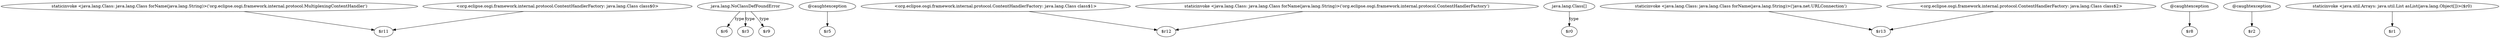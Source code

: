 digraph g {
0[label="staticinvoke <java.lang.Class: java.lang.Class forName(java.lang.String)>('org.eclipse.osgi.framework.internal.protocol.MultiplexingContentHandler')"]
1[label="$r11"]
0->1[label=""]
2[label="java.lang.NoClassDefFoundError"]
3[label="$r6"]
2->3[label="type"]
4[label="<org.eclipse.osgi.framework.internal.protocol.ContentHandlerFactory: java.lang.Class class$0>"]
4->1[label=""]
5[label="@caughtexception"]
6[label="$r5"]
5->6[label=""]
7[label="<org.eclipse.osgi.framework.internal.protocol.ContentHandlerFactory: java.lang.Class class$1>"]
8[label="$r12"]
7->8[label=""]
9[label="java.lang.Class[]"]
10[label="$r0"]
9->10[label="type"]
11[label="$r3"]
2->11[label="type"]
12[label="staticinvoke <java.lang.Class: java.lang.Class forName(java.lang.String)>('java.net.URLConnection')"]
13[label="$r13"]
12->13[label=""]
14[label="$r9"]
2->14[label="type"]
15[label="@caughtexception"]
16[label="$r8"]
15->16[label=""]
17[label="<org.eclipse.osgi.framework.internal.protocol.ContentHandlerFactory: java.lang.Class class$2>"]
17->13[label=""]
18[label="@caughtexception"]
19[label="$r2"]
18->19[label=""]
20[label="staticinvoke <java.util.Arrays: java.util.List asList(java.lang.Object[])>($r0)"]
21[label="$r1"]
20->21[label=""]
22[label="staticinvoke <java.lang.Class: java.lang.Class forName(java.lang.String)>('org.eclipse.osgi.framework.internal.protocol.ContentHandlerFactory')"]
22->8[label=""]
}